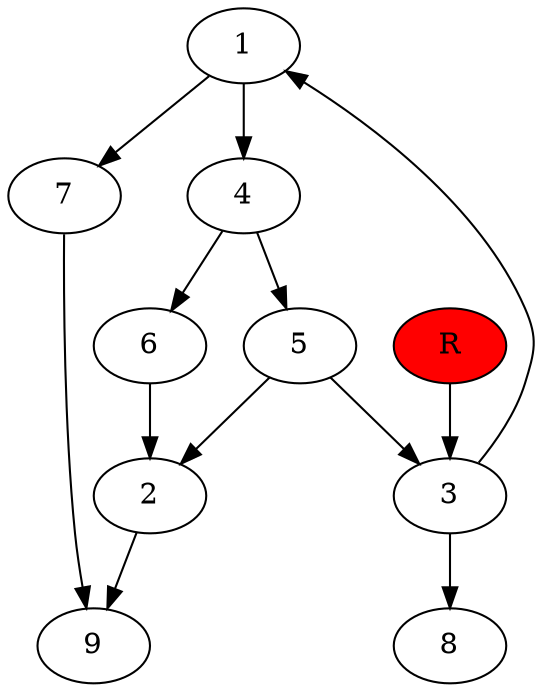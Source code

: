 digraph prb63877 {
	1
	2
	3
	4
	5
	6
	7
	8
	R [fillcolor="#ff0000" style=filled]
	1 -> 4
	1 -> 7
	2 -> 9
	3 -> 1
	3 -> 8
	4 -> 5
	4 -> 6
	5 -> 2
	5 -> 3
	6 -> 2
	7 -> 9
	R -> 3
}
